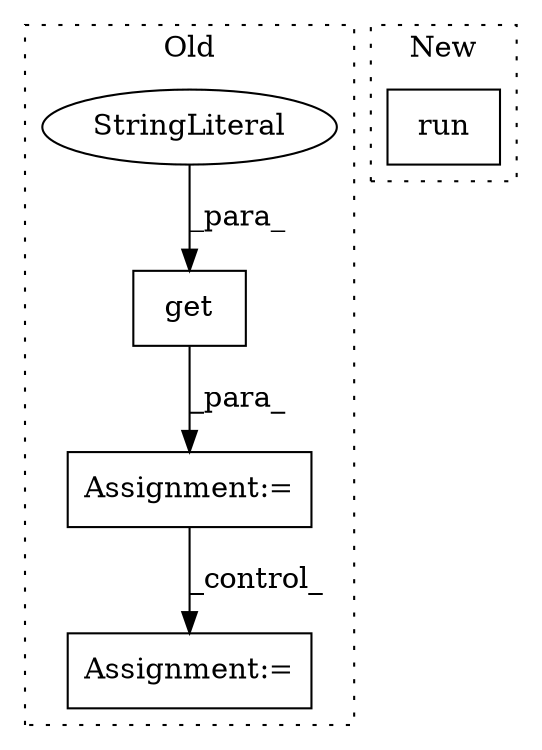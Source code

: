 digraph G {
subgraph cluster0 {
1 [label="get" a="32" s="3078,3097" l="4,1" shape="box"];
3 [label="StringLiteral" a="45" s="3082" l="15" shape="ellipse"];
4 [label="Assignment:=" a="7" s="3066" l="1" shape="box"];
5 [label="Assignment:=" a="7" s="3142" l="1" shape="box"];
label = "Old";
style="dotted";
}
subgraph cluster1 {
2 [label="run" a="32" s="596" l="5" shape="box"];
label = "New";
style="dotted";
}
1 -> 4 [label="_para_"];
3 -> 1 [label="_para_"];
4 -> 5 [label="_control_"];
}